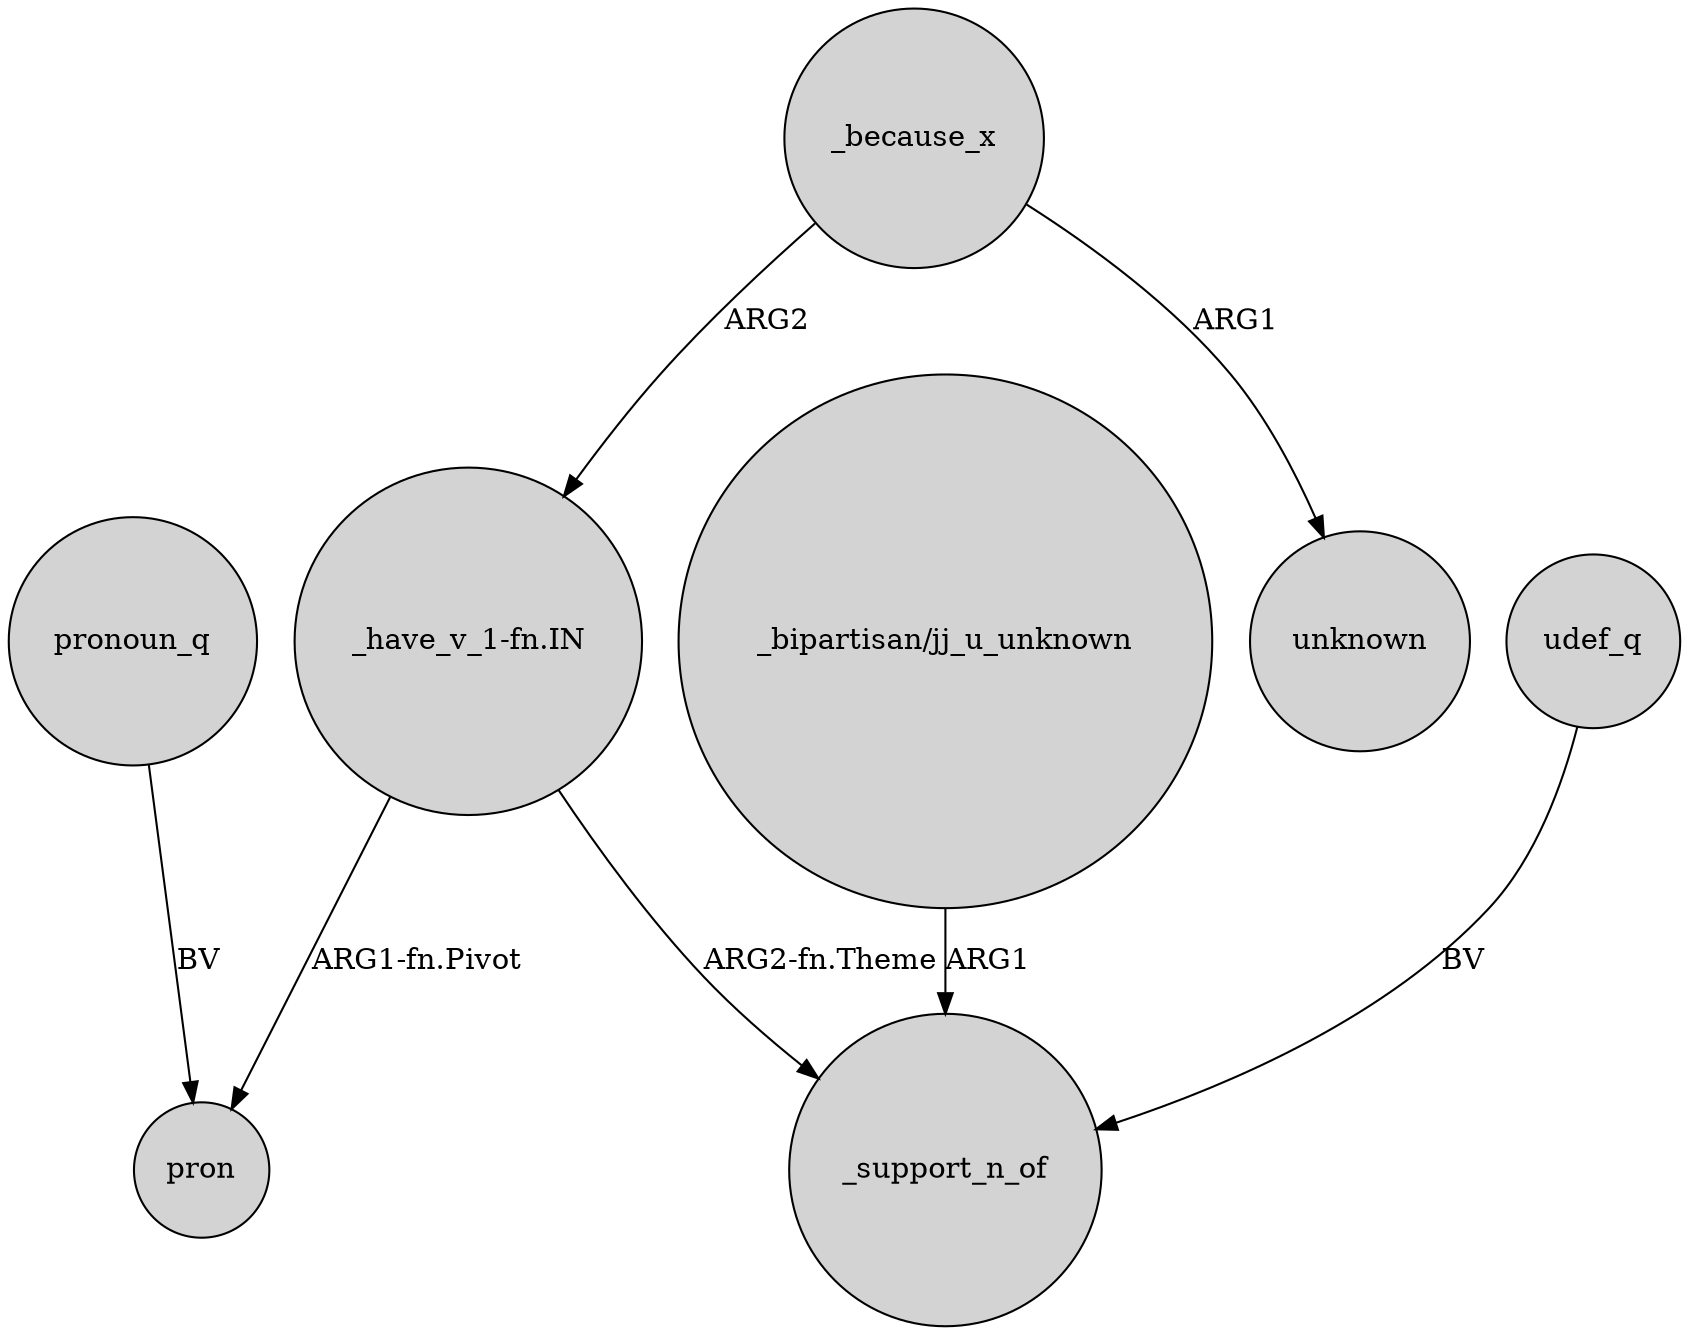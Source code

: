 digraph {
	node [shape=circle style=filled]
	udef_q -> _support_n_of [label=BV]
	"_have_v_1-fn.IN" -> _support_n_of [label="ARG2-fn.Theme"]
	"_have_v_1-fn.IN" -> pron [label="ARG1-fn.Pivot"]
	"_bipartisan/jj_u_unknown" -> _support_n_of [label=ARG1]
	_because_x -> unknown [label=ARG1]
	_because_x -> "_have_v_1-fn.IN" [label=ARG2]
	pronoun_q -> pron [label=BV]
}
